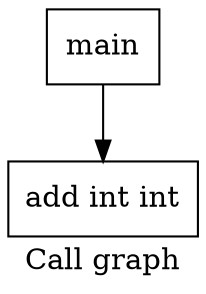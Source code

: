 digraph "Call graph" {
    label="Call graph"

    Node0x55c1fd9aa650 [shape=record,label="{main  }"];
    Node0x55c1fd9aa650 -> Node0x55c1fd9c70f0
    Node0x55c1fd9c70f0 [shape=record,label="{add  int  int  }"];
}
